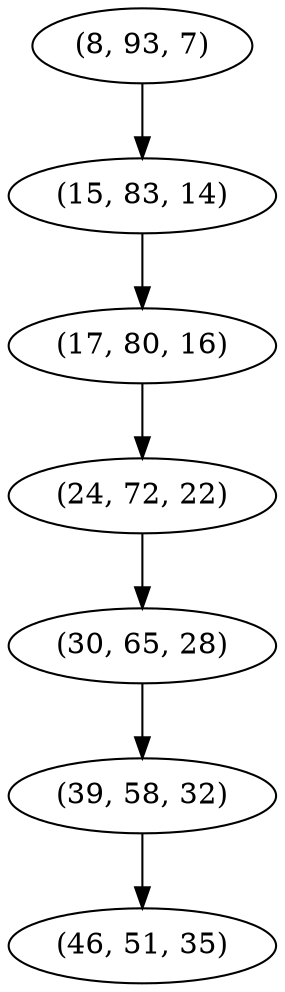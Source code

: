 digraph tree {
    "(8, 93, 7)";
    "(15, 83, 14)";
    "(17, 80, 16)";
    "(24, 72, 22)";
    "(30, 65, 28)";
    "(39, 58, 32)";
    "(46, 51, 35)";
    "(8, 93, 7)" -> "(15, 83, 14)";
    "(15, 83, 14)" -> "(17, 80, 16)";
    "(17, 80, 16)" -> "(24, 72, 22)";
    "(24, 72, 22)" -> "(30, 65, 28)";
    "(30, 65, 28)" -> "(39, 58, 32)";
    "(39, 58, 32)" -> "(46, 51, 35)";
}

